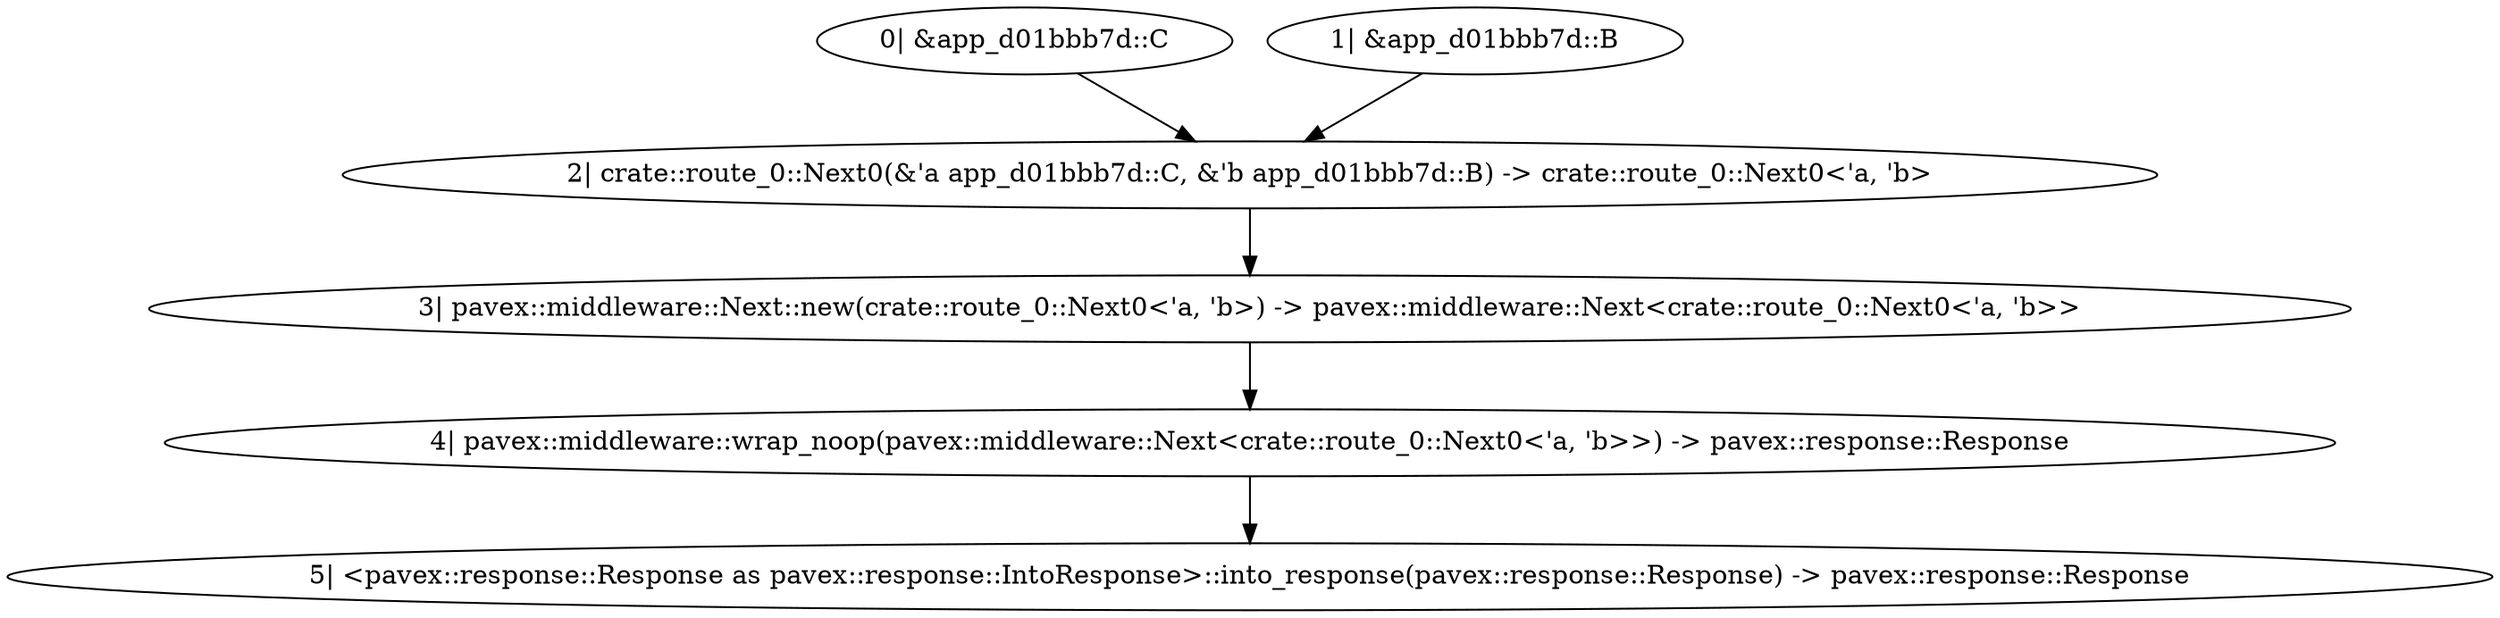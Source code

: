 digraph "GET / - 0" {
    0 [ label = "0| &app_d01bbb7d::C"]
    1 [ label = "1| &app_d01bbb7d::B"]
    2 [ label = "2| crate::route_0::Next0(&'a app_d01bbb7d::C, &'b app_d01bbb7d::B) -> crate::route_0::Next0<'a, 'b>"]
    3 [ label = "3| pavex::middleware::Next::new(crate::route_0::Next0<'a, 'b>) -> pavex::middleware::Next<crate::route_0::Next0<'a, 'b>>"]
    4 [ label = "4| pavex::middleware::wrap_noop(pavex::middleware::Next<crate::route_0::Next0<'a, 'b>>) -> pavex::response::Response"]
    5 [ label = "5| <pavex::response::Response as pavex::response::IntoResponse>::into_response(pavex::response::Response) -> pavex::response::Response"]
    3 -> 4 [ ]
    2 -> 3 [ ]
    1 -> 2 [ ]
    4 -> 5 [ ]
    0 -> 2 [ ]
}

digraph "GET / - 1" {
    0 [ label = "0| &app_d01bbb7d::C"]
    1 [ label = "1| &app_d01bbb7d::B"]
    2 [ label = "2| app_d01bbb7d::handler(&app_d01bbb7d::C, &app_d01bbb7d::B) -> pavex::response::Response"]
    3 [ label = "3| <pavex::response::Response as pavex::response::IntoResponse>::into_response(pavex::response::Response) -> pavex::response::Response"]
    1 -> 2 [ ]
    2 -> 3 [ ]
    0 -> 2 [ ]
}

digraph "* * - 0" {
    0 [ label = "0| &pavex::router::AllowedMethods"]
    1 [ label = "1| crate::route_1::Next0(&'a pavex::router::AllowedMethods) -> crate::route_1::Next0<'a>"]
    2 [ label = "2| pavex::middleware::Next::new(crate::route_1::Next0<'a>) -> pavex::middleware::Next<crate::route_1::Next0<'a>>"]
    3 [ label = "3| pavex::middleware::wrap_noop(pavex::middleware::Next<crate::route_1::Next0<'a>>) -> pavex::response::Response"]
    4 [ label = "4| <pavex::response::Response as pavex::response::IntoResponse>::into_response(pavex::response::Response) -> pavex::response::Response"]
    2 -> 3 [ ]
    1 -> 2 [ ]
    3 -> 4 [ ]
    0 -> 1 [ ]
}

digraph "* * - 1" {
    0 [ label = "0| &pavex::router::AllowedMethods"]
    1 [ label = "1| pavex::router::default_fallback(&pavex::router::AllowedMethods) -> pavex::response::Response"]
    2 [ label = "2| <pavex::response::Response as pavex::response::IntoResponse>::into_response(pavex::response::Response) -> pavex::response::Response"]
    1 -> 2 [ ]
    0 -> 1 [ ]
}

digraph app_state {
    0 [ label = "0| app_d01bbb7d::a() -> core::result::Result<app_d01bbb7d::A, pavex::Error>"]
    1 [ label = "1| `match`"]
    2 [ label = "2| core::result::Result<app_d01bbb7d::A, pavex::Error> -> pavex::Error"]
    3 [ label = "3| crate::ApplicationStateError::A(pavex::Error) -> crate::ApplicationStateError"]
    4 [ label = "4| core::result::Result::Err(crate::ApplicationStateError) -> core::result::Result<crate::ApplicationState, crate::ApplicationStateError>"]
    5 [ label = "5| core::result::Result<app_d01bbb7d::A, pavex::Error> -> app_d01bbb7d::A"]
    6 [ label = "6| <app_d01bbb7d::A as core::clone::Clone>::clone(&app_d01bbb7d::A) -> app_d01bbb7d::A"]
    7 [ label = "7| app_d01bbb7d::b(app_d01bbb7d::A) -> app_d01bbb7d::B"]
    8 [ label = "8| app_d01bbb7d::c(app_d01bbb7d::A) -> core::result::Result<app_d01bbb7d::C, pavex::Error>"]
    9 [ label = "9| `match`"]
    10 [ label = "10| core::result::Result<app_d01bbb7d::C, pavex::Error> -> pavex::Error"]
    11 [ label = "11| crate::ApplicationStateError::C(pavex::Error) -> crate::ApplicationStateError"]
    12 [ label = "12| core::result::Result::Err(crate::ApplicationStateError) -> core::result::Result<crate::ApplicationState, crate::ApplicationStateError>"]
    13 [ label = "13| core::result::Result<app_d01bbb7d::C, pavex::Error> -> app_d01bbb7d::C"]
    14 [ label = "14| crate::ApplicationState(app_d01bbb7d::B, app_d01bbb7d::C) -> crate::ApplicationState"]
    15 [ label = "15| core::result::Result::Ok(crate::ApplicationState) -> core::result::Result<crate::ApplicationState, crate::ApplicationStateError>"]
    13 -> 14 [ ]
    9 -> 10 [ ]
    5 -> 8 [ ]
    1 -> 2 [ ]
    7 -> 14 [ ]
    1 -> 5 [ ]
    9 -> 13 [ ]
    14 -> 15 [ ]
    2 -> 3 [ ]
    10 -> 11 [ ]
    3 -> 4 [ ]
    11 -> 12 [ ]
    8 -> 9 [ ]
    0 -> 1 [ ]
    5 -> 6 [ label = "&"]
    6 -> 7 [ ]
}
